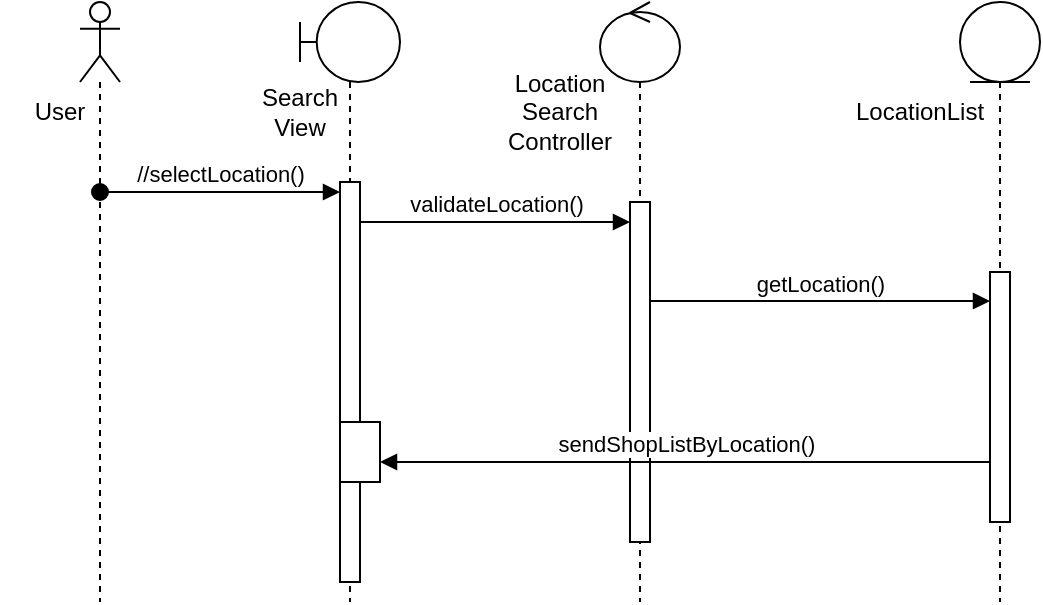 <mxfile version="24.9.1" pages="4">
  <diagram name="Analysis" id="mkJngxbu1b9PiHbbSCcv">
    <mxGraphModel dx="1134" dy="589" grid="1" gridSize="10" guides="1" tooltips="1" connect="1" arrows="1" fold="1" page="1" pageScale="1" pageWidth="827" pageHeight="1169" math="0" shadow="0">
      <root>
        <mxCell id="0" />
        <mxCell id="1" parent="0" />
        <mxCell id="TNq8xc2ltnmg4bg9PXk--1" value="" style="shape=umlLifeline;perimeter=lifelinePerimeter;whiteSpace=wrap;html=1;container=1;dropTarget=0;collapsible=0;recursiveResize=0;outlineConnect=0;portConstraint=eastwest;newEdgeStyle={&quot;curved&quot;:0,&quot;rounded&quot;:0};participant=umlActor;" vertex="1" parent="1">
          <mxGeometry x="80" y="20" width="20" height="300" as="geometry" />
        </mxCell>
        <mxCell id="TNq8xc2ltnmg4bg9PXk--2" value="" style="shape=umlLifeline;perimeter=lifelinePerimeter;whiteSpace=wrap;html=1;container=1;dropTarget=0;collapsible=0;recursiveResize=0;outlineConnect=0;portConstraint=eastwest;newEdgeStyle={&quot;curved&quot;:0,&quot;rounded&quot;:0};participant=umlBoundary;" vertex="1" parent="1">
          <mxGeometry x="190" y="20" width="50" height="300" as="geometry" />
        </mxCell>
        <mxCell id="TNq8xc2ltnmg4bg9PXk--9" value="" style="html=1;points=[[0,0,0,0,5],[0,1,0,0,-5],[1,0,0,0,5],[1,1,0,0,-5]];perimeter=orthogonalPerimeter;outlineConnect=0;targetShapes=umlLifeline;portConstraint=eastwest;newEdgeStyle={&quot;curved&quot;:0,&quot;rounded&quot;:0};" vertex="1" parent="TNq8xc2ltnmg4bg9PXk--2">
          <mxGeometry x="20" y="90" width="10" height="200" as="geometry" />
        </mxCell>
        <mxCell id="TNq8xc2ltnmg4bg9PXk--15" value="" style="html=1;points=[[0,0,0,0,5],[0,1,0,0,-5],[1,0,0,0,5],[1,1,0,0,-5]];perimeter=orthogonalPerimeter;outlineConnect=0;targetShapes=umlLifeline;portConstraint=eastwest;newEdgeStyle={&quot;curved&quot;:0,&quot;rounded&quot;:0};" vertex="1" parent="TNq8xc2ltnmg4bg9PXk--2">
          <mxGeometry x="20" y="210" width="20" height="30" as="geometry" />
        </mxCell>
        <mxCell id="TNq8xc2ltnmg4bg9PXk--3" value="" style="shape=umlLifeline;perimeter=lifelinePerimeter;whiteSpace=wrap;html=1;container=1;dropTarget=0;collapsible=0;recursiveResize=0;outlineConnect=0;portConstraint=eastwest;newEdgeStyle={&quot;curved&quot;:0,&quot;rounded&quot;:0};participant=umlEntity;" vertex="1" parent="1">
          <mxGeometry x="520" y="20" width="40" height="300" as="geometry" />
        </mxCell>
        <mxCell id="TNq8xc2ltnmg4bg9PXk--14" value="" style="html=1;points=[[0,0,0,0,5],[0,1,0,0,-5],[1,0,0,0,5],[1,1,0,0,-5]];perimeter=orthogonalPerimeter;outlineConnect=0;targetShapes=umlLifeline;portConstraint=eastwest;newEdgeStyle={&quot;curved&quot;:0,&quot;rounded&quot;:0};" vertex="1" parent="TNq8xc2ltnmg4bg9PXk--3">
          <mxGeometry x="15" y="135" width="10" height="125" as="geometry" />
        </mxCell>
        <mxCell id="TNq8xc2ltnmg4bg9PXk--4" value="" style="shape=umlLifeline;perimeter=lifelinePerimeter;whiteSpace=wrap;html=1;container=1;dropTarget=0;collapsible=0;recursiveResize=0;outlineConnect=0;portConstraint=eastwest;newEdgeStyle={&quot;curved&quot;:0,&quot;rounded&quot;:0};participant=umlControl;" vertex="1" parent="1">
          <mxGeometry x="340" y="20" width="40" height="300" as="geometry" />
        </mxCell>
        <mxCell id="TNq8xc2ltnmg4bg9PXk--12" value="" style="html=1;points=[[0,0,0,0,5],[0,1,0,0,-5],[1,0,0,0,5],[1,1,0,0,-5]];perimeter=orthogonalPerimeter;outlineConnect=0;targetShapes=umlLifeline;portConstraint=eastwest;newEdgeStyle={&quot;curved&quot;:0,&quot;rounded&quot;:0};" vertex="1" parent="TNq8xc2ltnmg4bg9PXk--4">
          <mxGeometry x="15" y="100" width="10" height="170" as="geometry" />
        </mxCell>
        <mxCell id="TNq8xc2ltnmg4bg9PXk--5" value="User" style="text;html=1;align=center;verticalAlign=middle;whiteSpace=wrap;rounded=0;" vertex="1" parent="1">
          <mxGeometry x="40" y="60" width="60" height="30" as="geometry" />
        </mxCell>
        <mxCell id="TNq8xc2ltnmg4bg9PXk--6" value="LocationList" style="text;html=1;align=center;verticalAlign=middle;whiteSpace=wrap;rounded=0;" vertex="1" parent="1">
          <mxGeometry x="470" y="60" width="60" height="30" as="geometry" />
        </mxCell>
        <mxCell id="TNq8xc2ltnmg4bg9PXk--7" value="Location Search Controller" style="text;html=1;align=center;verticalAlign=middle;whiteSpace=wrap;rounded=0;" vertex="1" parent="1">
          <mxGeometry x="290" y="60" width="60" height="30" as="geometry" />
        </mxCell>
        <mxCell id="TNq8xc2ltnmg4bg9PXk--8" value="Search View" style="text;html=1;align=center;verticalAlign=middle;whiteSpace=wrap;rounded=0;" vertex="1" parent="1">
          <mxGeometry x="160" y="60" width="60" height="30" as="geometry" />
        </mxCell>
        <mxCell id="TNq8xc2ltnmg4bg9PXk--10" value="//selectLocation()" style="html=1;verticalAlign=bottom;startArrow=oval;endArrow=block;startSize=8;curved=0;rounded=0;" edge="1" parent="1" source="TNq8xc2ltnmg4bg9PXk--1">
          <mxGeometry relative="1" as="geometry">
            <mxPoint x="140" y="115" as="sourcePoint" />
            <mxPoint x="210" y="115" as="targetPoint" />
          </mxGeometry>
        </mxCell>
        <mxCell id="TNq8xc2ltnmg4bg9PXk--11" value="validateLocation()" style="html=1;verticalAlign=bottom;endArrow=block;curved=0;rounded=0;" edge="1" parent="1" target="TNq8xc2ltnmg4bg9PXk--12">
          <mxGeometry width="80" relative="1" as="geometry">
            <mxPoint x="220" y="130" as="sourcePoint" />
            <mxPoint x="359" y="130" as="targetPoint" />
          </mxGeometry>
        </mxCell>
        <mxCell id="TNq8xc2ltnmg4bg9PXk--13" value="getLocation()" style="html=1;verticalAlign=bottom;endArrow=block;curved=0;rounded=0;" edge="1" parent="1" target="TNq8xc2ltnmg4bg9PXk--14">
          <mxGeometry x="-0.003" width="80" relative="1" as="geometry">
            <mxPoint x="365" y="169.5" as="sourcePoint" />
            <mxPoint x="530" y="170" as="targetPoint" />
            <mxPoint as="offset" />
          </mxGeometry>
        </mxCell>
        <mxCell id="TNq8xc2ltnmg4bg9PXk--17" value="sendShopListByLocation()" style="html=1;verticalAlign=bottom;endArrow=block;curved=0;rounded=0;" edge="1" parent="1" source="TNq8xc2ltnmg4bg9PXk--14">
          <mxGeometry width="80" relative="1" as="geometry">
            <mxPoint x="555" y="250" as="sourcePoint" />
            <mxPoint x="230" y="250" as="targetPoint" />
          </mxGeometry>
        </mxCell>
      </root>
    </mxGraphModel>
  </diagram>
  <diagram id="tbYK35yfLVX5U26fNxed" name="AnalysisClass">
    <mxGraphModel dx="794" dy="412" grid="1" gridSize="10" guides="1" tooltips="1" connect="1" arrows="1" fold="1" page="1" pageScale="1" pageWidth="827" pageHeight="1169" math="0" shadow="0">
      <root>
        <mxCell id="0" />
        <mxCell id="1" parent="0" />
        <mxCell id="sWDetaXFufpEfvwqvTQQ-1" value="SearchView" style="swimlane;fontStyle=1;align=center;verticalAlign=top;childLayout=stackLayout;horizontal=1;startSize=26;horizontalStack=0;resizeParent=1;resizeParentMax=0;resizeLast=0;collapsible=1;marginBottom=0;whiteSpace=wrap;html=1;" vertex="1" parent="1">
          <mxGeometry x="210" y="120" width="170" height="60" as="geometry" />
        </mxCell>
        <mxCell id="sWDetaXFufpEfvwqvTQQ-3" value="" style="line;strokeWidth=1;fillColor=none;align=left;verticalAlign=middle;spacingTop=-1;spacingLeft=3;spacingRight=3;rotatable=0;labelPosition=right;points=[];portConstraint=eastwest;strokeColor=inherit;" vertex="1" parent="sWDetaXFufpEfvwqvTQQ-1">
          <mxGeometry y="26" width="170" height="8" as="geometry" />
        </mxCell>
        <mxCell id="sWDetaXFufpEfvwqvTQQ-4" value="+ validateLocation(): Boolean" style="text;strokeColor=none;fillColor=none;align=left;verticalAlign=top;spacingLeft=4;spacingRight=4;overflow=hidden;rotatable=0;points=[[0,0.5],[1,0.5]];portConstraint=eastwest;whiteSpace=wrap;html=1;" vertex="1" parent="sWDetaXFufpEfvwqvTQQ-1">
          <mxGeometry y="34" width="170" height="26" as="geometry" />
        </mxCell>
        <mxCell id="sWDetaXFufpEfvwqvTQQ-5" value="LocationSearchController" style="swimlane;fontStyle=1;align=center;verticalAlign=top;childLayout=stackLayout;horizontal=1;startSize=26;horizontalStack=0;resizeParent=1;resizeParentMax=0;resizeLast=0;collapsible=1;marginBottom=0;whiteSpace=wrap;html=1;" vertex="1" parent="1">
          <mxGeometry x="430" y="220" width="170" height="90" as="geometry" />
        </mxCell>
        <mxCell id="sWDetaXFufpEfvwqvTQQ-7" value="" style="line;strokeWidth=1;fillColor=none;align=left;verticalAlign=middle;spacingTop=-1;spacingLeft=3;spacingRight=3;rotatable=0;labelPosition=right;points=[];portConstraint=eastwest;strokeColor=inherit;" vertex="1" parent="sWDetaXFufpEfvwqvTQQ-5">
          <mxGeometry y="26" width="170" height="8" as="geometry" />
        </mxCell>
        <mxCell id="sWDetaXFufpEfvwqvTQQ-8" value="+getLocation(): String&lt;div&gt;+sendShopListByLocation(): String&lt;/div&gt;" style="text;strokeColor=none;fillColor=none;align=left;verticalAlign=top;spacingLeft=4;spacingRight=4;overflow=hidden;rotatable=0;points=[[0,0.5],[1,0.5]];portConstraint=eastwest;whiteSpace=wrap;html=1;" vertex="1" parent="sWDetaXFufpEfvwqvTQQ-5">
          <mxGeometry y="34" width="170" height="56" as="geometry" />
        </mxCell>
        <mxCell id="sWDetaXFufpEfvwqvTQQ-9" value="User" style="swimlane;fontStyle=1;align=center;verticalAlign=top;childLayout=stackLayout;horizontal=1;startSize=26;horizontalStack=0;resizeParent=1;resizeParentMax=0;resizeLast=0;collapsible=1;marginBottom=0;whiteSpace=wrap;html=1;" vertex="1" parent="1">
          <mxGeometry x="430" y="10" width="160" height="60" as="geometry" />
        </mxCell>
        <mxCell id="sWDetaXFufpEfvwqvTQQ-11" value="" style="line;strokeWidth=1;fillColor=none;align=left;verticalAlign=middle;spacingTop=-1;spacingLeft=3;spacingRight=3;rotatable=0;labelPosition=right;points=[];portConstraint=eastwest;strokeColor=inherit;" vertex="1" parent="sWDetaXFufpEfvwqvTQQ-9">
          <mxGeometry y="26" width="160" height="8" as="geometry" />
        </mxCell>
        <mxCell id="sWDetaXFufpEfvwqvTQQ-12" value="+ selectLocation(): String" style="text;strokeColor=none;fillColor=none;align=left;verticalAlign=top;spacingLeft=4;spacingRight=4;overflow=hidden;rotatable=0;points=[[0,0.5],[1,0.5]];portConstraint=eastwest;whiteSpace=wrap;html=1;" vertex="1" parent="sWDetaXFufpEfvwqvTQQ-9">
          <mxGeometry y="34" width="160" height="26" as="geometry" />
        </mxCell>
        <mxCell id="sWDetaXFufpEfvwqvTQQ-13" value="LocationList" style="swimlane;fontStyle=1;align=center;verticalAlign=top;childLayout=stackLayout;horizontal=1;startSize=26;horizontalStack=0;resizeParent=1;resizeParentMax=0;resizeLast=0;collapsible=1;marginBottom=0;whiteSpace=wrap;html=1;" vertex="1" parent="1">
          <mxGeometry x="190" y="306" width="160" height="60" as="geometry" />
        </mxCell>
        <mxCell id="sWDetaXFufpEfvwqvTQQ-15" value="" style="line;strokeWidth=1;fillColor=none;align=left;verticalAlign=middle;spacingTop=-1;spacingLeft=3;spacingRight=3;rotatable=0;labelPosition=right;points=[];portConstraint=eastwest;strokeColor=inherit;" vertex="1" parent="sWDetaXFufpEfvwqvTQQ-13">
          <mxGeometry y="26" width="160" height="8" as="geometry" />
        </mxCell>
        <mxCell id="sWDetaXFufpEfvwqvTQQ-16" value="+returnValue(): String" style="text;strokeColor=none;fillColor=none;align=left;verticalAlign=top;spacingLeft=4;spacingRight=4;overflow=hidden;rotatable=0;points=[[0,0.5],[1,0.5]];portConstraint=eastwest;whiteSpace=wrap;html=1;" vertex="1" parent="sWDetaXFufpEfvwqvTQQ-13">
          <mxGeometry y="34" width="160" height="26" as="geometry" />
        </mxCell>
        <mxCell id="sWDetaXFufpEfvwqvTQQ-17" value="" style="endArrow=classic;html=1;rounded=0;entryX=0.454;entryY=0.008;entryDx=0;entryDy=0;entryPerimeter=0;" edge="1" parent="1" target="sWDetaXFufpEfvwqvTQQ-1">
          <mxGeometry width="50" height="50" relative="1" as="geometry">
            <mxPoint x="523" y="70" as="sourcePoint" />
            <mxPoint x="430" y="190" as="targetPoint" />
          </mxGeometry>
        </mxCell>
        <mxCell id="sWDetaXFufpEfvwqvTQQ-18" value="" style="endArrow=classic;html=1;rounded=0;exitX=1;exitY=0.974;exitDx=0;exitDy=0;entryX=0.425;entryY=-0.023;entryDx=0;entryDy=0;entryPerimeter=0;exitPerimeter=0;" edge="1" parent="1" source="sWDetaXFufpEfvwqvTQQ-4" target="sWDetaXFufpEfvwqvTQQ-5">
          <mxGeometry width="50" height="50" relative="1" as="geometry">
            <mxPoint x="370" y="159" as="sourcePoint" />
            <mxPoint x="430" y="190" as="targetPoint" />
          </mxGeometry>
        </mxCell>
        <mxCell id="sWDetaXFufpEfvwqvTQQ-19" value="" style="endArrow=classic;html=1;rounded=0;exitX=0.008;exitY=-0.026;exitDx=0;exitDy=0;exitPerimeter=0;" edge="1" parent="1" source="sWDetaXFufpEfvwqvTQQ-8" target="sWDetaXFufpEfvwqvTQQ-13">
          <mxGeometry width="50" height="50" relative="1" as="geometry">
            <mxPoint x="380" y="240" as="sourcePoint" />
            <mxPoint x="430" y="190" as="targetPoint" />
          </mxGeometry>
        </mxCell>
      </root>
    </mxGraphModel>
  </diagram>
  <diagram id="m79pXCKfpVH1G4B1HuL8" name="Design">
    <mxGraphModel dx="1134" dy="589" grid="1" gridSize="10" guides="1" tooltips="1" connect="1" arrows="1" fold="1" page="1" pageScale="1" pageWidth="827" pageHeight="1169" math="0" shadow="0">
      <root>
        <mxCell id="0" />
        <mxCell id="1" parent="0" />
        <mxCell id="LzQWF9wBoDj1chKGOWDk-1" value="" style="shape=umlLifeline;perimeter=lifelinePerimeter;whiteSpace=wrap;html=1;container=1;dropTarget=0;collapsible=0;recursiveResize=0;outlineConnect=0;portConstraint=eastwest;newEdgeStyle={&quot;curved&quot;:0,&quot;rounded&quot;:0};participant=umlActor;" vertex="1" parent="1">
          <mxGeometry x="100" y="10" width="20" height="430" as="geometry" />
        </mxCell>
        <mxCell id="LzQWF9wBoDj1chKGOWDk-2" value="" style="shape=umlLifeline;perimeter=lifelinePerimeter;whiteSpace=wrap;html=1;container=1;dropTarget=0;collapsible=0;recursiveResize=0;outlineConnect=0;portConstraint=eastwest;newEdgeStyle={&quot;curved&quot;:0,&quot;rounded&quot;:0};participant=umlBoundary;" vertex="1" parent="1">
          <mxGeometry x="200" y="10" width="60" height="430" as="geometry" />
        </mxCell>
        <mxCell id="LzQWF9wBoDj1chKGOWDk-8" value="" style="html=1;points=[[0,0,0,0,5],[0,1,0,0,-5],[1,0,0,0,5],[1,1,0,0,-5]];perimeter=orthogonalPerimeter;outlineConnect=0;targetShapes=umlLifeline;portConstraint=eastwest;newEdgeStyle={&quot;curved&quot;:0,&quot;rounded&quot;:0};" vertex="1" parent="LzQWF9wBoDj1chKGOWDk-2">
          <mxGeometry x="20" y="60" width="10" height="340" as="geometry" />
        </mxCell>
        <mxCell id="LzQWF9wBoDj1chKGOWDk-14" value="" style="html=1;points=[[0,0,0,0,5],[0,1,0,0,-5],[1,0,0,0,5],[1,1,0,0,-5]];perimeter=orthogonalPerimeter;outlineConnect=0;targetShapes=umlLifeline;portConstraint=eastwest;newEdgeStyle={&quot;curved&quot;:0,&quot;rounded&quot;:0};" vertex="1" parent="LzQWF9wBoDj1chKGOWDk-2">
          <mxGeometry x="20" y="150" width="20" height="240" as="geometry" />
        </mxCell>
        <mxCell id="LzQWF9wBoDj1chKGOWDk-16" value="" style="html=1;points=[[0,0,0,0,5],[0,1,0,0,-5],[1,0,0,0,5],[1,1,0,0,-5]];perimeter=orthogonalPerimeter;outlineConnect=0;targetShapes=umlLifeline;portConstraint=eastwest;newEdgeStyle={&quot;curved&quot;:0,&quot;rounded&quot;:0};" vertex="1" parent="LzQWF9wBoDj1chKGOWDk-2">
          <mxGeometry x="20" y="230" width="30" height="150" as="geometry" />
        </mxCell>
        <mxCell id="LzQWF9wBoDj1chKGOWDk-25" value="" style="html=1;points=[[0,0,0,0,5],[0,1,0,0,-5],[1,0,0,0,5],[1,1,0,0,-5]];perimeter=orthogonalPerimeter;outlineConnect=0;targetShapes=umlLifeline;portConstraint=eastwest;newEdgeStyle={&quot;curved&quot;:0,&quot;rounded&quot;:0};" vertex="1" parent="LzQWF9wBoDj1chKGOWDk-2">
          <mxGeometry x="20" y="290" width="40" height="80" as="geometry" />
        </mxCell>
        <mxCell id="LzQWF9wBoDj1chKGOWDk-3" value="" style="shape=umlLifeline;perimeter=lifelinePerimeter;whiteSpace=wrap;html=1;container=1;dropTarget=0;collapsible=0;recursiveResize=0;outlineConnect=0;portConstraint=eastwest;newEdgeStyle={&quot;curved&quot;:0,&quot;rounded&quot;:0};participant=umlEntity;" vertex="1" parent="1">
          <mxGeometry x="440" y="10" width="40" height="420" as="geometry" />
        </mxCell>
        <mxCell id="LzQWF9wBoDj1chKGOWDk-12" value="" style="html=1;points=[[0,0,0,0,5],[0,1,0,0,-5],[1,0,0,0,5],[1,1,0,0,-5]];perimeter=orthogonalPerimeter;outlineConnect=0;targetShapes=umlLifeline;portConstraint=eastwest;newEdgeStyle={&quot;curved&quot;:0,&quot;rounded&quot;:0};" vertex="1" parent="LzQWF9wBoDj1chKGOWDk-3">
          <mxGeometry x="15" y="100" width="10" height="270" as="geometry" />
        </mxCell>
        <mxCell id="LzQWF9wBoDj1chKGOWDk-20" value="" style="html=1;points=[[0,0,0,0,5],[0,1,0,0,-5],[1,0,0,0,5],[1,1,0,0,-5]];perimeter=orthogonalPerimeter;outlineConnect=0;targetShapes=umlLifeline;portConstraint=eastwest;newEdgeStyle={&quot;curved&quot;:0,&quot;rounded&quot;:0};" vertex="1" parent="LzQWF9wBoDj1chKGOWDk-3">
          <mxGeometry x="15" y="280" width="15" height="70" as="geometry" />
        </mxCell>
        <mxCell id="LzQWF9wBoDj1chKGOWDk-4" value="" style="shape=umlLifeline;perimeter=lifelinePerimeter;whiteSpace=wrap;html=1;container=1;dropTarget=0;collapsible=0;recursiveResize=0;outlineConnect=0;portConstraint=eastwest;newEdgeStyle={&quot;curved&quot;:0,&quot;rounded&quot;:0};participant=umlEntity;" vertex="1" parent="1">
          <mxGeometry x="680" y="10" width="40" height="420" as="geometry" />
        </mxCell>
        <mxCell id="LzQWF9wBoDj1chKGOWDk-22" value="" style="html=1;points=[[0,0,0,0,5],[0,1,0,0,-5],[1,0,0,0,5],[1,1,0,0,-5]];perimeter=orthogonalPerimeter;outlineConnect=0;targetShapes=umlLifeline;portConstraint=eastwest;newEdgeStyle={&quot;curved&quot;:0,&quot;rounded&quot;:0};" vertex="1" parent="LzQWF9wBoDj1chKGOWDk-4">
          <mxGeometry x="15" y="300" width="10" height="40" as="geometry" />
        </mxCell>
        <mxCell id="LzQWF9wBoDj1chKGOWDk-5" value="" style="shape=umlLifeline;perimeter=lifelinePerimeter;whiteSpace=wrap;html=1;container=1;dropTarget=0;collapsible=0;recursiveResize=0;outlineConnect=0;portConstraint=eastwest;newEdgeStyle={&quot;curved&quot;:0,&quot;rounded&quot;:0};participant=umlControl;" vertex="1" parent="1">
          <mxGeometry x="320" y="10" width="40" height="420" as="geometry" />
        </mxCell>
        <mxCell id="LzQWF9wBoDj1chKGOWDk-11" value="" style="html=1;points=[[0,0,0,0,5],[0,1,0,0,-5],[1,0,0,0,5],[1,1,0,0,-5]];perimeter=orthogonalPerimeter;outlineConnect=0;targetShapes=umlLifeline;portConstraint=eastwest;newEdgeStyle={&quot;curved&quot;:0,&quot;rounded&quot;:0};" vertex="1" parent="LzQWF9wBoDj1chKGOWDk-5">
          <mxGeometry x="15" y="80" width="10" height="310" as="geometry" />
        </mxCell>
        <mxCell id="LzQWF9wBoDj1chKGOWDk-6" value="" style="shape=umlLifeline;perimeter=lifelinePerimeter;whiteSpace=wrap;html=1;container=1;dropTarget=0;collapsible=0;recursiveResize=0;outlineConnect=0;portConstraint=eastwest;newEdgeStyle={&quot;curved&quot;:0,&quot;rounded&quot;:0};participant=umlControl;" vertex="1" parent="1">
          <mxGeometry x="560" y="10" width="40" height="420" as="geometry" />
        </mxCell>
        <mxCell id="LzQWF9wBoDj1chKGOWDk-17" value="" style="html=1;points=[[0,0,0,0,5],[0,1,0,0,-5],[1,0,0,0,5],[1,1,0,0,-5]];perimeter=orthogonalPerimeter;outlineConnect=0;targetShapes=umlLifeline;portConstraint=eastwest;newEdgeStyle={&quot;curved&quot;:0,&quot;rounded&quot;:0};" vertex="1" parent="LzQWF9wBoDj1chKGOWDk-6">
          <mxGeometry x="15" y="250" width="10" height="110" as="geometry" />
        </mxCell>
        <mxCell id="LzQWF9wBoDj1chKGOWDk-7" value="&lt;font style=&quot;font-size: 6px;&quot;&gt;//selectCity/ProvinceLocation()&lt;/font&gt;" style="html=1;verticalAlign=bottom;endArrow=block;curved=0;rounded=0;" edge="1" parent="1">
          <mxGeometry x="-0.091" width="80" relative="1" as="geometry">
            <mxPoint x="110" y="80" as="sourcePoint" />
            <mxPoint x="220" y="80" as="targetPoint" />
            <mxPoint as="offset" />
          </mxGeometry>
        </mxCell>
        <mxCell id="LzQWF9wBoDj1chKGOWDk-9" value="&lt;font style=&quot;font-size: 6px;&quot;&gt;//selectDistrict/WardLocation()&lt;/font&gt;" style="html=1;verticalAlign=bottom;endArrow=block;curved=0;rounded=0;" edge="1" parent="1">
          <mxGeometry width="80" relative="1" as="geometry">
            <mxPoint x="110" y="250" as="sourcePoint" />
            <mxPoint x="220" y="250" as="targetPoint" />
          </mxGeometry>
        </mxCell>
        <mxCell id="LzQWF9wBoDj1chKGOWDk-10" value="&lt;font style=&quot;font-size: 6px;&quot;&gt;validateProvince/CityLocation()&lt;/font&gt;" style="html=1;verticalAlign=bottom;endArrow=block;curved=0;rounded=0;" edge="1" parent="1" target="LzQWF9wBoDj1chKGOWDk-11">
          <mxGeometry width="80" relative="1" as="geometry">
            <mxPoint x="230" y="100" as="sourcePoint" />
            <mxPoint x="330" y="100" as="targetPoint" />
          </mxGeometry>
        </mxCell>
        <mxCell id="LzQWF9wBoDj1chKGOWDk-13" value="&lt;font style=&quot;font-size: 8px;&quot;&gt;getProvince/CityLocation()&lt;/font&gt;" style="html=1;verticalAlign=bottom;endArrow=block;curved=0;rounded=0;" edge="1" parent="1" target="LzQWF9wBoDj1chKGOWDk-12">
          <mxGeometry width="80" relative="1" as="geometry">
            <mxPoint x="345" y="130" as="sourcePoint" />
            <mxPoint x="454.5" y="130" as="targetPoint" />
          </mxGeometry>
        </mxCell>
        <mxCell id="LzQWF9wBoDj1chKGOWDk-15" value="&lt;font style=&quot;font-size: 8px;&quot;&gt;sendShopListByLocation()&lt;/font&gt;" style="html=1;verticalAlign=bottom;endArrow=block;curved=0;rounded=0;" edge="1" parent="1" source="LzQWF9wBoDj1chKGOWDk-12">
          <mxGeometry width="80" relative="1" as="geometry">
            <mxPoint x="450" y="180" as="sourcePoint" />
            <mxPoint x="240" y="180.0" as="targetPoint" />
          </mxGeometry>
        </mxCell>
        <mxCell id="LzQWF9wBoDj1chKGOWDk-19" value="&lt;font style=&quot;font-size: 8px;&quot;&gt;validateDistrict/WardLocation()&lt;/font&gt;" style="html=1;verticalAlign=bottom;endArrow=block;curved=0;rounded=0;" edge="1" parent="1">
          <mxGeometry x="-0.145" width="80" relative="1" as="geometry">
            <mxPoint x="251" y="270" as="sourcePoint" />
            <mxPoint x="576" y="270" as="targetPoint" />
            <mxPoint as="offset" />
          </mxGeometry>
        </mxCell>
        <mxCell id="LzQWF9wBoDj1chKGOWDk-21" value="&lt;font style=&quot;font-size: 8px;&quot;&gt;checkIfExist()&lt;/font&gt;" style="html=1;verticalAlign=bottom;endArrow=block;curved=0;rounded=0;" edge="1" parent="1" source="LzQWF9wBoDj1chKGOWDk-17">
          <mxGeometry width="80" relative="1" as="geometry">
            <mxPoint x="580" y="300" as="sourcePoint" />
            <mxPoint x="470" y="300" as="targetPoint" />
          </mxGeometry>
        </mxCell>
        <mxCell id="LzQWF9wBoDj1chKGOWDk-24" value="getDistrict/WardLocation()" style="html=1;verticalAlign=bottom;endArrow=block;curved=0;rounded=0;" edge="1" parent="1" source="LzQWF9wBoDj1chKGOWDk-20" target="LzQWF9wBoDj1chKGOWDk-22">
          <mxGeometry width="80" relative="1" as="geometry">
            <mxPoint x="467.5" y="330" as="sourcePoint" />
            <mxPoint x="692.5" y="330" as="targetPoint" />
            <Array as="points">
              <mxPoint x="667.5" y="330" />
            </Array>
          </mxGeometry>
        </mxCell>
        <mxCell id="LzQWF9wBoDj1chKGOWDk-26" value="&lt;font style=&quot;font-size: 9px;&quot;&gt;sendShopListByLocation()&lt;/font&gt;" style="html=1;verticalAlign=bottom;endArrow=block;curved=0;rounded=0;exitX=0;exitY=1;exitDx=0;exitDy=-5;exitPerimeter=0;" edge="1" parent="1" source="LzQWF9wBoDj1chKGOWDk-22" target="LzQWF9wBoDj1chKGOWDk-25">
          <mxGeometry x="-0.287" y="15" width="80" relative="1" as="geometry">
            <mxPoint x="340" y="300" as="sourcePoint" />
            <mxPoint x="420" y="300" as="targetPoint" />
            <mxPoint as="offset" />
          </mxGeometry>
        </mxCell>
        <mxCell id="Scyf84shkqsGP58xF01--1" value="User" style="text;html=1;align=center;verticalAlign=middle;whiteSpace=wrap;rounded=0;" vertex="1" parent="1">
          <mxGeometry x="50" y="30" width="60" height="30" as="geometry" />
        </mxCell>
        <mxCell id="Scyf84shkqsGP58xF01--2" value="Search View" style="text;html=1;align=center;verticalAlign=middle;whiteSpace=wrap;rounded=0;" vertex="1" parent="1">
          <mxGeometry x="150" y="30" width="60" height="30" as="geometry" />
        </mxCell>
        <mxCell id="Scyf84shkqsGP58xF01--3" value="&lt;font style=&quot;font-size: 8px;&quot;&gt;Province/City&lt;/font&gt;&lt;div&gt;&lt;font style=&quot;font-size: 8px;&quot;&gt;Controller&lt;/font&gt;&lt;/div&gt;" style="text;html=1;align=center;verticalAlign=middle;whiteSpace=wrap;rounded=0;" vertex="1" parent="1">
          <mxGeometry x="280" y="50" width="60" height="30" as="geometry" />
        </mxCell>
        <mxCell id="Scyf84shkqsGP58xF01--4" value="&lt;font style=&quot;font-size: 8px;&quot;&gt;District/Ward&lt;/font&gt;&lt;div&gt;&lt;font style=&quot;font-size: 8px;&quot;&gt;Controller&lt;/font&gt;&lt;/div&gt;" style="text;html=1;align=center;verticalAlign=middle;whiteSpace=wrap;rounded=0;" vertex="1" parent="1">
          <mxGeometry x="510" y="47.5" width="60" height="35" as="geometry" />
        </mxCell>
        <mxCell id="Scyf84shkqsGP58xF01--5" value="&lt;font style=&quot;font-size: 8px;&quot;&gt;Location&lt;/font&gt;&lt;div&gt;&lt;font style=&quot;font-size: 8px;&quot;&gt;District/Ward&lt;/font&gt;&lt;/div&gt;&lt;div&gt;&lt;font style=&quot;font-size: 8px;&quot;&gt;List&lt;/font&gt;&lt;/div&gt;" style="text;html=1;align=center;verticalAlign=middle;whiteSpace=wrap;rounded=0;" vertex="1" parent="1">
          <mxGeometry x="630" y="60" width="60" height="30" as="geometry" />
        </mxCell>
        <mxCell id="Scyf84shkqsGP58xF01--6" value="&lt;font style=&quot;font-size: 8px;&quot;&gt;Location&lt;/font&gt;&lt;div&gt;&lt;font style=&quot;font-size: 8px;&quot;&gt;Province/City&lt;/font&gt;&lt;/div&gt;&lt;div&gt;&lt;font style=&quot;font-size: 8px;&quot;&gt;List&lt;/font&gt;&lt;/div&gt;" style="text;html=1;align=center;verticalAlign=middle;whiteSpace=wrap;rounded=0;" vertex="1" parent="1">
          <mxGeometry x="390" y="47.5" width="70" height="52.5" as="geometry" />
        </mxCell>
      </root>
    </mxGraphModel>
  </diagram>
  <diagram id="Gb88DFMbat32sU5y3eH3" name="DesignClass">
    <mxGraphModel dx="934" dy="485" grid="1" gridSize="10" guides="1" tooltips="1" connect="1" arrows="1" fold="1" page="1" pageScale="1" pageWidth="827" pageHeight="1169" math="0" shadow="0">
      <root>
        <mxCell id="0" />
        <mxCell id="1" parent="0" />
        <mxCell id="nifRW01pF5YcgBiBRtWD-13" value="User" style="swimlane;fontStyle=1;align=center;verticalAlign=top;childLayout=stackLayout;horizontal=1;startSize=26;horizontalStack=0;resizeParent=1;resizeParentMax=0;resizeLast=0;collapsible=1;marginBottom=0;whiteSpace=wrap;html=1;" vertex="1" parent="1">
          <mxGeometry x="310" y="80" width="190" height="80" as="geometry" />
        </mxCell>
        <mxCell id="nifRW01pF5YcgBiBRtWD-15" value="" style="line;strokeWidth=1;fillColor=none;align=left;verticalAlign=middle;spacingTop=-1;spacingLeft=3;spacingRight=3;rotatable=0;labelPosition=right;points=[];portConstraint=eastwest;strokeColor=inherit;" vertex="1" parent="nifRW01pF5YcgBiBRtWD-13">
          <mxGeometry y="26" width="190" height="8" as="geometry" />
        </mxCell>
        <mxCell id="nifRW01pF5YcgBiBRtWD-16" value="+selectProvince/CityLocation()&lt;div&gt;+validateProvince/CityLocation()&lt;/div&gt;" style="text;strokeColor=none;fillColor=none;align=left;verticalAlign=top;spacingLeft=4;spacingRight=4;overflow=hidden;rotatable=0;points=[[0,0.5],[1,0.5]];portConstraint=eastwest;whiteSpace=wrap;html=1;" vertex="1" parent="nifRW01pF5YcgBiBRtWD-13">
          <mxGeometry y="34" width="190" height="46" as="geometry" />
        </mxCell>
        <mxCell id="nifRW01pF5YcgBiBRtWD-20" value="DistrictAndWardController" style="swimlane;fontStyle=1;align=center;verticalAlign=top;childLayout=stackLayout;horizontal=1;startSize=26;horizontalStack=0;resizeParent=1;resizeParentMax=0;resizeLast=0;collapsible=1;marginBottom=0;whiteSpace=wrap;html=1;" vertex="1" parent="1">
          <mxGeometry x="550" y="310" width="160" height="80" as="geometry" />
        </mxCell>
        <mxCell id="nifRW01pF5YcgBiBRtWD-22" value="" style="line;strokeWidth=1;fillColor=none;align=left;verticalAlign=middle;spacingTop=-1;spacingLeft=3;spacingRight=3;rotatable=0;labelPosition=right;points=[];portConstraint=eastwest;strokeColor=inherit;" vertex="1" parent="nifRW01pF5YcgBiBRtWD-20">
          <mxGeometry y="26" width="160" height="8" as="geometry" />
        </mxCell>
        <mxCell id="nifRW01pF5YcgBiBRtWD-23" value="+getDistrict/WardLocation()&lt;div&gt;+sendShopListByLocation()&lt;/div&gt;" style="text;strokeColor=none;fillColor=none;align=left;verticalAlign=top;spacingLeft=4;spacingRight=4;overflow=hidden;rotatable=0;points=[[0,0.5],[1,0.5]];portConstraint=eastwest;whiteSpace=wrap;html=1;" vertex="1" parent="nifRW01pF5YcgBiBRtWD-20">
          <mxGeometry y="34" width="160" height="46" as="geometry" />
        </mxCell>
        <mxCell id="nifRW01pF5YcgBiBRtWD-24" value="ProvinceAndCityController" style="swimlane;fontStyle=1;align=center;verticalAlign=top;childLayout=stackLayout;horizontal=1;startSize=26;horizontalStack=0;resizeParent=1;resizeParentMax=0;resizeLast=0;collapsible=1;marginBottom=0;whiteSpace=wrap;html=1;" vertex="1" parent="1">
          <mxGeometry x="140" y="224" width="160" height="80" as="geometry" />
        </mxCell>
        <mxCell id="nifRW01pF5YcgBiBRtWD-26" value="" style="line;strokeWidth=1;fillColor=none;align=left;verticalAlign=middle;spacingTop=-1;spacingLeft=3;spacingRight=3;rotatable=0;labelPosition=right;points=[];portConstraint=eastwest;strokeColor=inherit;" vertex="1" parent="nifRW01pF5YcgBiBRtWD-24">
          <mxGeometry y="26" width="160" height="8" as="geometry" />
        </mxCell>
        <mxCell id="nifRW01pF5YcgBiBRtWD-27" value="+getProvince/CityLocation()&lt;div&gt;+sendShopListByLocation()&lt;/div&gt;" style="text;strokeColor=none;fillColor=none;align=left;verticalAlign=top;spacingLeft=4;spacingRight=4;overflow=hidden;rotatable=0;points=[[0,0.5],[1,0.5]];portConstraint=eastwest;whiteSpace=wrap;html=1;" vertex="1" parent="nifRW01pF5YcgBiBRtWD-24">
          <mxGeometry y="34" width="160" height="46" as="geometry" />
        </mxCell>
        <mxCell id="nifRW01pF5YcgBiBRtWD-28" value="LocationProvinceAndCityList" style="swimlane;fontStyle=1;align=center;verticalAlign=top;childLayout=stackLayout;horizontal=1;startSize=26;horizontalStack=0;resizeParent=1;resizeParentMax=0;resizeLast=0;collapsible=1;marginBottom=0;whiteSpace=wrap;html=1;" vertex="1" parent="1">
          <mxGeometry x="440" y="200" width="210" height="80" as="geometry" />
        </mxCell>
        <mxCell id="nifRW01pF5YcgBiBRtWD-30" value="" style="line;strokeWidth=1;fillColor=none;align=left;verticalAlign=middle;spacingTop=-1;spacingLeft=3;spacingRight=3;rotatable=0;labelPosition=right;points=[];portConstraint=eastwest;strokeColor=inherit;" vertex="1" parent="nifRW01pF5YcgBiBRtWD-28">
          <mxGeometry y="26" width="210" height="8" as="geometry" />
        </mxCell>
        <mxCell id="nifRW01pF5YcgBiBRtWD-31" value="+validateDistrict/WardLocation()&lt;div&gt;+checkIfExist()&lt;/div&gt;" style="text;strokeColor=none;fillColor=none;align=left;verticalAlign=top;spacingLeft=4;spacingRight=4;overflow=hidden;rotatable=0;points=[[0,0.5],[1,0.5]];portConstraint=eastwest;whiteSpace=wrap;html=1;" vertex="1" parent="nifRW01pF5YcgBiBRtWD-28">
          <mxGeometry y="34" width="210" height="46" as="geometry" />
        </mxCell>
        <mxCell id="nifRW01pF5YcgBiBRtWD-32" value="" style="endArrow=classic;html=1;rounded=0;entryX=0.75;entryY=0;entryDx=0;entryDy=0;exitX=0.468;exitY=1.007;exitDx=0;exitDy=0;exitPerimeter=0;" edge="1" parent="1" source="nifRW01pF5YcgBiBRtWD-16" target="nifRW01pF5YcgBiBRtWD-24">
          <mxGeometry width="50" height="50" relative="1" as="geometry">
            <mxPoint x="380" y="170" as="sourcePoint" />
            <mxPoint x="380" y="200" as="targetPoint" />
          </mxGeometry>
        </mxCell>
        <mxCell id="nifRW01pF5YcgBiBRtWD-34" value="" style="endArrow=classic;html=1;rounded=0;exitX=0.549;exitY=1.024;exitDx=0;exitDy=0;exitPerimeter=0;entryX=0.563;entryY=0;entryDx=0;entryDy=0;entryPerimeter=0;" edge="1" parent="1" source="nifRW01pF5YcgBiBRtWD-31" target="nifRW01pF5YcgBiBRtWD-20">
          <mxGeometry width="50" height="50" relative="1" as="geometry">
            <mxPoint x="495" y="378" as="sourcePoint" />
            <mxPoint x="545" y="328" as="targetPoint" />
          </mxGeometry>
        </mxCell>
        <mxCell id="nifRW01pF5YcgBiBRtWD-35" value="" style="endArrow=classic;html=1;rounded=0;exitX=0.467;exitY=1.001;exitDx=0;exitDy=0;exitPerimeter=0;entryX=0.054;entryY=0.001;entryDx=0;entryDy=0;entryPerimeter=0;" edge="1" parent="1" source="nifRW01pF5YcgBiBRtWD-16" target="nifRW01pF5YcgBiBRtWD-28">
          <mxGeometry width="50" height="50" relative="1" as="geometry">
            <mxPoint x="390" y="170" as="sourcePoint" />
            <mxPoint x="464" y="174" as="targetPoint" />
          </mxGeometry>
        </mxCell>
      </root>
    </mxGraphModel>
  </diagram>
</mxfile>
